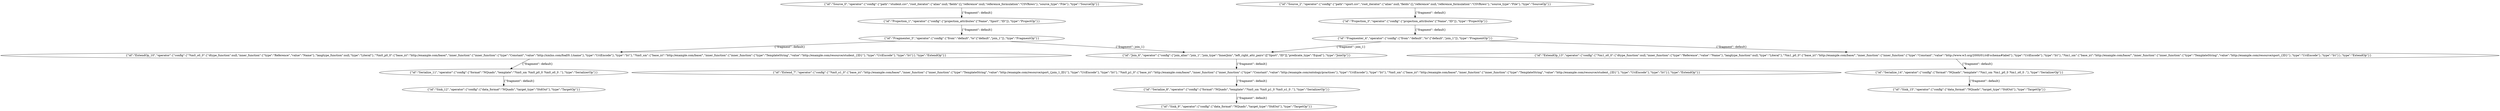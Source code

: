 digraph {
    0 [ label = "{\"id\":\"Source_0\",\"operator\":{\"config\":{\"path\":\"student.csv\",\"root_iterator\":{\"alias\":null,\"fields\":[],\"reference\":null,\"reference_formulation\":\"CSVRows\"},\"source_type\":\"File\"},\"type\":\"SourceOp\"}}" ]
    1 [ label = "{\"id\":\"Projection_1\",\"operator\":{\"config\":{\"projection_attributes\":[\"Name\",\"Sport\",\"ID\"]},\"type\":\"ProjectOp\"}}" ]
    2 [ label = "{\"id\":\"Source_2\",\"operator\":{\"config\":{\"path\":\"sport.csv\",\"root_iterator\":{\"alias\":null,\"fields\":[],\"reference\":null,\"reference_formulation\":\"CSVRows\"},\"source_type\":\"File\"},\"type\":\"SourceOp\"}}" ]
    3 [ label = "{\"id\":\"Projection_3\",\"operator\":{\"config\":{\"projection_attributes\":[\"Name\",\"ID\"]},\"type\":\"ProjectOp\"}}" ]
    4 [ label = "{\"id\":\"Fragmenter_4\",\"operator\":{\"config\":{\"from\":\"default\",\"to\":[\"default\",\"join_1\"]},\"type\":\"FragmentOp\"}}" ]
    5 [ label = "{\"id\":\"Fragmenter_5\",\"operator\":{\"config\":{\"from\":\"default\",\"to\":[\"default\",\"join_1\"]},\"type\":\"FragmentOp\"}}" ]
    6 [ label = "{\"id\":\"Join_6\",\"operator\":{\"config\":{\"join_alias\":\"join_1\",\"join_type\":\"InnerJoin\",\"left_right_attr_pairs\":[[\"Sport\",\"ID\"]],\"predicate_type\":\"Equal\"},\"type\":\"JoinOp\"}}" ]
    7 [ label = "{\"id\":\"Extend_7\",\"operator\":{\"config\":{\"?tm0_o1_0\":{\"base_iri\":\"http://example.com/base/\",\"inner_function\":{\"inner_function\":{\"type\":\"TemplateString\",\"value\":\"http://example.com/resource/sport_{join_1_ID}\"},\"type\":\"UriEncode\"},\"type\":\"Iri\"},\"?tm0_p1_0\":{\"base_iri\":\"http://example.com/base/\",\"inner_function\":{\"inner_function\":{\"type\":\"Constant\",\"value\":\"http://example.com/ontology/practises\"},\"type\":\"UriEncode\"},\"type\":\"Iri\"},\"?tm0_sm\":{\"base_iri\":\"http://example.com/base/\",\"inner_function\":{\"inner_function\":{\"type\":\"TemplateString\",\"value\":\"http://example.com/resource/student_{ID}\"},\"type\":\"UriEncode\"},\"type\":\"Iri\"}},\"type\":\"ExtendOp\"}}" ]
    8 [ label = "{\"id\":\"Serialize_8\",\"operator\":{\"config\":{\"format\":\"NQuads\",\"template\":\"?tm0_sm ?tm0_p1_0 ?tm0_o1_0 .\"},\"type\":\"SerializerOp\"}}" ]
    9 [ label = "{\"id\":\"Sink_9\",\"operator\":{\"config\":{\"data_format\":\"NQuads\",\"target_type\":\"StdOut\"},\"type\":\"TargetOp\"}}" ]
    10 [ label = "{\"id\":\"ExtendOp_10\",\"operator\":{\"config\":{\"?tm0_o0_0\":{\"dtype_function\":null,\"inner_function\":{\"type\":\"Reference\",\"value\":\"Name\"},\"langtype_function\":null,\"type\":\"Literal\"},\"?tm0_p0_0\":{\"base_iri\":\"http://example.com/base/\",\"inner_function\":{\"inner_function\":{\"type\":\"Constant\",\"value\":\"http://xmlns.com/foaf/0.1/name\"},\"type\":\"UriEncode\"},\"type\":\"Iri\"},\"?tm0_sm\":{\"base_iri\":\"http://example.com/base/\",\"inner_function\":{\"inner_function\":{\"type\":\"TemplateString\",\"value\":\"http://example.com/resource/student_{ID}\"},\"type\":\"UriEncode\"},\"type\":\"Iri\"}},\"type\":\"ExtendOp\"}}" ]
    11 [ label = "{\"id\":\"Serialize_11\",\"operator\":{\"config\":{\"format\":\"NQuads\",\"template\":\"?tm0_sm ?tm0_p0_0 ?tm0_o0_0 .\"},\"type\":\"SerializerOp\"}}" ]
    12 [ label = "{\"id\":\"Sink_12\",\"operator\":{\"config\":{\"data_format\":\"NQuads\",\"target_type\":\"StdOut\"},\"type\":\"TargetOp\"}}" ]
    13 [ label = "{\"id\":\"ExtendOp_13\",\"operator\":{\"config\":{\"?tm1_o0_0\":{\"dtype_function\":null,\"inner_function\":{\"type\":\"Reference\",\"value\":\"Name\"},\"langtype_function\":null,\"type\":\"Literal\"},\"?tm1_p0_0\":{\"base_iri\":\"http://example.com/base/\",\"inner_function\":{\"inner_function\":{\"type\":\"Constant\",\"value\":\"http://www.w3.org/2000/01/rdf-schema#label\"},\"type\":\"UriEncode\"},\"type\":\"Iri\"},\"?tm1_sm\":{\"base_iri\":\"http://example.com/base/\",\"inner_function\":{\"inner_function\":{\"type\":\"TemplateString\",\"value\":\"http://example.com/resource/sport_{ID}\"},\"type\":\"UriEncode\"},\"type\":\"Iri\"}},\"type\":\"ExtendOp\"}}" ]
    14 [ label = "{\"id\":\"Serialize_14\",\"operator\":{\"config\":{\"format\":\"NQuads\",\"template\":\"?tm1_sm ?tm1_p0_0 ?tm1_o0_0 .\"},\"type\":\"SerializerOp\"}}" ]
    15 [ label = "{\"id\":\"Sink_15\",\"operator\":{\"config\":{\"data_format\":\"NQuads\",\"target_type\":\"StdOut\"},\"type\":\"TargetOp\"}}" ]
    0 -> 1 [ label = "{\"fragment\": default}" ]
    2 -> 3 [ label = "{\"fragment\": default}" ]
    3 -> 4 [ label = "{\"fragment\": default}" ]
    1 -> 5 [ label = "{\"fragment\": default}" ]
    5 -> 6 [ label = "{\"fragment\": join_1}" ]
    4 -> 6 [ label = "{\"fragment\": join_1}" ]
    6 -> 7 [ label = "{\"fragment\": default}" ]
    7 -> 8 [ label = "{\"fragment\": default}" ]
    8 -> 9 [ label = "{\"fragment\": default}" ]
    5 -> 10 [ label = "{\"fragment\": default}" ]
    10 -> 11 [ label = "{\"fragment\": default}" ]
    11 -> 12 [ label = "{\"fragment\": default}" ]
    4 -> 13 [ label = "{\"fragment\": default}" ]
    13 -> 14 [ label = "{\"fragment\": default}" ]
    14 -> 15 [ label = "{\"fragment\": default}" ]
}
